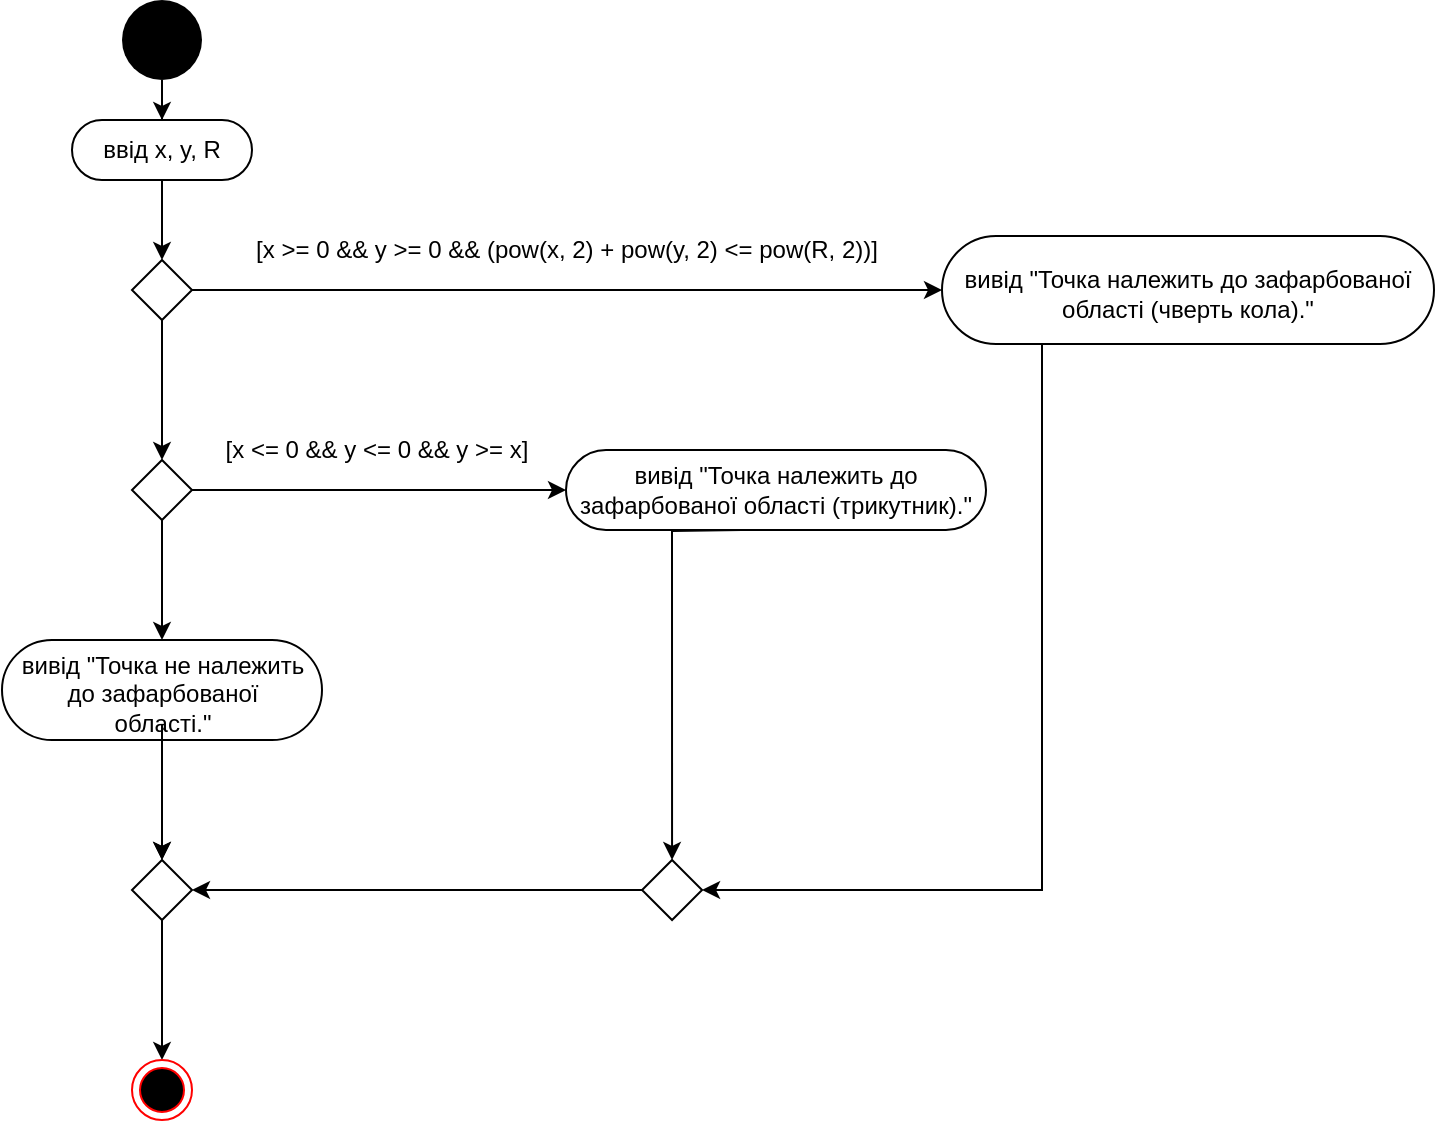 <mxfile version="24.7.8">
  <diagram name="Page-1" id="e7e014a7-5840-1c2e-5031-d8a46d1fe8dd">
    <mxGraphModel dx="1235" dy="751" grid="1" gridSize="10" guides="1" tooltips="1" connect="1" arrows="1" fold="1" page="1" pageScale="1" pageWidth="900" pageHeight="1600" background="none" math="0" shadow="0">
      <root>
        <mxCell id="0" />
        <mxCell id="1" parent="0" />
        <mxCell id="lamFJUV2KZfZTIPYrqLE-44" style="edgeStyle=orthogonalEdgeStyle;rounded=0;orthogonalLoop=1;jettySize=auto;html=1;entryX=0.5;entryY=0;entryDx=0;entryDy=0;" parent="1" source="lamFJUV2KZfZTIPYrqLE-41" target="lamFJUV2KZfZTIPYrqLE-43" edge="1">
          <mxGeometry relative="1" as="geometry" />
        </mxCell>
        <mxCell id="lamFJUV2KZfZTIPYrqLE-41" value="" style="ellipse;whiteSpace=wrap;html=1;aspect=fixed;fillColor=#000000;strokeColor=none;" parent="1" vertex="1">
          <mxGeometry x="760" y="40" width="40" height="40" as="geometry" />
        </mxCell>
        <mxCell id="lamFJUV2KZfZTIPYrqLE-42" value="" style="rounded=1;whiteSpace=wrap;html=1;arcSize=50;" parent="1" vertex="1">
          <mxGeometry x="735" y="100" width="90" height="30" as="geometry" />
        </mxCell>
        <mxCell id="lamFJUV2KZfZTIPYrqLE-46" style="edgeStyle=orthogonalEdgeStyle;rounded=0;orthogonalLoop=1;jettySize=auto;html=1;entryX=0.5;entryY=0;entryDx=0;entryDy=0;" parent="1" source="lamFJUV2KZfZTIPYrqLE-43" target="lamFJUV2KZfZTIPYrqLE-45" edge="1">
          <mxGeometry relative="1" as="geometry" />
        </mxCell>
        <mxCell id="lamFJUV2KZfZTIPYrqLE-43" value="ввід x, y, R" style="text;html=1;align=center;verticalAlign=middle;whiteSpace=wrap;rounded=0;" parent="1" vertex="1">
          <mxGeometry x="745" y="100" width="70" height="30" as="geometry" />
        </mxCell>
        <mxCell id="lamFJUV2KZfZTIPYrqLE-64" style="edgeStyle=orthogonalEdgeStyle;rounded=0;orthogonalLoop=1;jettySize=auto;html=1;entryX=0;entryY=0.5;entryDx=0;entryDy=0;" parent="1" source="lamFJUV2KZfZTIPYrqLE-45" target="lamFJUV2KZfZTIPYrqLE-49" edge="1">
          <mxGeometry relative="1" as="geometry" />
        </mxCell>
        <mxCell id="lamFJUV2KZfZTIPYrqLE-66" style="edgeStyle=orthogonalEdgeStyle;rounded=0;orthogonalLoop=1;jettySize=auto;html=1;entryX=0.5;entryY=0;entryDx=0;entryDy=0;" parent="1" source="lamFJUV2KZfZTIPYrqLE-45" target="lamFJUV2KZfZTIPYrqLE-65" edge="1">
          <mxGeometry relative="1" as="geometry" />
        </mxCell>
        <mxCell id="lamFJUV2KZfZTIPYrqLE-45" value="" style="rhombus;whiteSpace=wrap;html=1;" parent="1" vertex="1">
          <mxGeometry x="765" y="170" width="30" height="30" as="geometry" />
        </mxCell>
        <mxCell id="lamFJUV2KZfZTIPYrqLE-76" style="edgeStyle=orthogonalEdgeStyle;rounded=0;orthogonalLoop=1;jettySize=auto;html=1;entryX=1;entryY=0.5;entryDx=0;entryDy=0;" parent="1" source="lamFJUV2KZfZTIPYrqLE-49" target="lamFJUV2KZfZTIPYrqLE-74" edge="1">
          <mxGeometry relative="1" as="geometry">
            <mxPoint x="1090" y="480" as="targetPoint" />
            <Array as="points">
              <mxPoint x="1220" y="485" />
            </Array>
          </mxGeometry>
        </mxCell>
        <mxCell id="lamFJUV2KZfZTIPYrqLE-49" value="" style="rounded=1;whiteSpace=wrap;html=1;arcSize=50;" parent="1" vertex="1">
          <mxGeometry x="1170" y="158" width="246" height="54" as="geometry" />
        </mxCell>
        <mxCell id="lamFJUV2KZfZTIPYrqLE-60" value="[x &amp;gt;= 0 &amp;amp;&amp;amp; y &amp;gt;= 0 &amp;amp;&amp;amp; (pow(x, 2) + pow(y, 2) &amp;lt;= pow(R, 2))]" style="text;html=1;align=center;verticalAlign=middle;whiteSpace=wrap;rounded=0;" parent="1" vertex="1">
          <mxGeometry x="825" y="150" width="315" height="30" as="geometry" />
        </mxCell>
        <mxCell id="lamFJUV2KZfZTIPYrqLE-61" value="[x &amp;lt;= 0 &amp;amp;&amp;amp; y &amp;lt;= 0 &amp;amp;&amp;amp; y &amp;gt;= x]" style="text;html=1;align=center;verticalAlign=middle;whiteSpace=wrap;rounded=0;" parent="1" vertex="1">
          <mxGeometry x="810" y="250" width="155" height="30" as="geometry" />
        </mxCell>
        <mxCell id="lamFJUV2KZfZTIPYrqLE-62" value="вивід&amp;nbsp;&quot;Точка належить до зафарбованої області (чверть кола).&quot;" style="text;html=1;align=center;verticalAlign=middle;whiteSpace=wrap;rounded=0;" parent="1" vertex="1">
          <mxGeometry x="1173" y="157" width="240" height="60" as="geometry" />
        </mxCell>
        <mxCell id="lamFJUV2KZfZTIPYrqLE-68" style="edgeStyle=orthogonalEdgeStyle;rounded=0;orthogonalLoop=1;jettySize=auto;html=1;entryX=0;entryY=0.5;entryDx=0;entryDy=0;" parent="1" source="lamFJUV2KZfZTIPYrqLE-65" target="lamFJUV2KZfZTIPYrqLE-67" edge="1">
          <mxGeometry relative="1" as="geometry" />
        </mxCell>
        <mxCell id="lamFJUV2KZfZTIPYrqLE-70" style="edgeStyle=orthogonalEdgeStyle;rounded=0;orthogonalLoop=1;jettySize=auto;html=1;" parent="1" source="lamFJUV2KZfZTIPYrqLE-65" target="lamFJUV2KZfZTIPYrqLE-69" edge="1">
          <mxGeometry relative="1" as="geometry" />
        </mxCell>
        <mxCell id="lamFJUV2KZfZTIPYrqLE-65" value="" style="rhombus;whiteSpace=wrap;html=1;" parent="1" vertex="1">
          <mxGeometry x="765" y="270" width="30" height="30" as="geometry" />
        </mxCell>
        <mxCell id="lamFJUV2KZfZTIPYrqLE-75" style="edgeStyle=orthogonalEdgeStyle;rounded=0;orthogonalLoop=1;jettySize=auto;html=1;entryX=0.5;entryY=0;entryDx=0;entryDy=0;" parent="1" target="lamFJUV2KZfZTIPYrqLE-74" edge="1">
          <mxGeometry relative="1" as="geometry">
            <mxPoint x="1069.996" y="305" as="sourcePoint" />
          </mxGeometry>
        </mxCell>
        <mxCell id="lamFJUV2KZfZTIPYrqLE-67" value="" style="rounded=1;whiteSpace=wrap;html=1;arcSize=50;" parent="1" vertex="1">
          <mxGeometry x="982" y="265" width="210" height="40" as="geometry" />
        </mxCell>
        <mxCell id="lamFJUV2KZfZTIPYrqLE-63" value="вивід &quot;Точка належить до зафарбованої області (трикутник).&quot;" style="text;html=1;align=center;verticalAlign=middle;whiteSpace=wrap;rounded=0;" parent="1" vertex="1">
          <mxGeometry x="982" y="274.5" width="209.97" height="20" as="geometry" />
        </mxCell>
        <mxCell id="lamFJUV2KZfZTIPYrqLE-73" style="edgeStyle=orthogonalEdgeStyle;rounded=0;orthogonalLoop=1;jettySize=auto;html=1;entryX=0.5;entryY=0;entryDx=0;entryDy=0;" parent="1" source="lamFJUV2KZfZTIPYrqLE-69" target="lamFJUV2KZfZTIPYrqLE-72" edge="1">
          <mxGeometry relative="1" as="geometry" />
        </mxCell>
        <mxCell id="lamFJUV2KZfZTIPYrqLE-69" value="" style="rounded=1;whiteSpace=wrap;html=1;arcSize=50;" parent="1" vertex="1">
          <mxGeometry x="700" y="360" width="160" height="50" as="geometry" />
        </mxCell>
        <mxCell id="wzkuWVeHrRwY9Xg5-AwD-1" value="" style="edgeStyle=orthogonalEdgeStyle;rounded=0;orthogonalLoop=1;jettySize=auto;html=1;" parent="1" source="lamFJUV2KZfZTIPYrqLE-71" target="lamFJUV2KZfZTIPYrqLE-72" edge="1">
          <mxGeometry relative="1" as="geometry" />
        </mxCell>
        <mxCell id="lamFJUV2KZfZTIPYrqLE-71" value="вивід&amp;nbsp;&quot;Точка не належить до зафарбованої області.&quot;" style="text;html=1;align=center;verticalAlign=middle;whiteSpace=wrap;rounded=0;" parent="1" vertex="1">
          <mxGeometry x="705.5" y="372" width="149" height="30" as="geometry" />
        </mxCell>
        <mxCell id="lamFJUV2KZfZTIPYrqLE-79" style="edgeStyle=orthogonalEdgeStyle;rounded=0;orthogonalLoop=1;jettySize=auto;html=1;entryX=0.5;entryY=0;entryDx=0;entryDy=0;" parent="1" source="lamFJUV2KZfZTIPYrqLE-72" edge="1">
          <mxGeometry relative="1" as="geometry">
            <mxPoint x="780" y="570" as="targetPoint" />
          </mxGeometry>
        </mxCell>
        <mxCell id="lamFJUV2KZfZTIPYrqLE-72" value="" style="rhombus;whiteSpace=wrap;html=1;" parent="1" vertex="1">
          <mxGeometry x="765" y="470" width="30" height="30" as="geometry" />
        </mxCell>
        <mxCell id="M8gLha_cPzjjHqG2FGjI-1" style="edgeStyle=orthogonalEdgeStyle;rounded=0;orthogonalLoop=1;jettySize=auto;html=1;entryX=1;entryY=0.5;entryDx=0;entryDy=0;" edge="1" parent="1" source="lamFJUV2KZfZTIPYrqLE-74" target="lamFJUV2KZfZTIPYrqLE-72">
          <mxGeometry relative="1" as="geometry" />
        </mxCell>
        <mxCell id="lamFJUV2KZfZTIPYrqLE-74" value="" style="rhombus;whiteSpace=wrap;html=1;" parent="1" vertex="1">
          <mxGeometry x="1020.03" y="470" width="30" height="30" as="geometry" />
        </mxCell>
        <mxCell id="lamFJUV2KZfZTIPYrqLE-104" value="" style="ellipse;html=1;shape=endState;fillColor=#000000;strokeColor=#ff0000;" parent="1" vertex="1">
          <mxGeometry x="765" y="570" width="30" height="30" as="geometry" />
        </mxCell>
      </root>
    </mxGraphModel>
  </diagram>
</mxfile>

